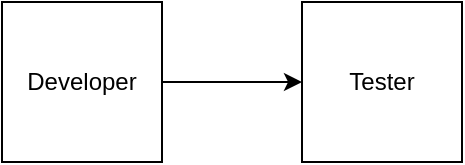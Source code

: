 <mxfile version="16.5.2" type="github"><diagram id="ufI--gWxLVTuyhA09CNq" name="Page-1"><mxGraphModel dx="1108" dy="482" grid="1" gridSize="10" guides="1" tooltips="1" connect="1" arrows="1" fold="1" page="1" pageScale="1" pageWidth="850" pageHeight="1100" math="0" shadow="0"><root><mxCell id="0"/><mxCell id="1" parent="0"/><mxCell id="vKfJOtH6DfSCyNnx-ZGo-1" value="Developer" style="whiteSpace=wrap;html=1;aspect=fixed;" vertex="1" parent="1"><mxGeometry x="10" y="40" width="80" height="80" as="geometry"/></mxCell><mxCell id="vKfJOtH6DfSCyNnx-ZGo-2" value="Tester" style="whiteSpace=wrap;html=1;aspect=fixed;" vertex="1" parent="1"><mxGeometry x="160" y="40" width="80" height="80" as="geometry"/></mxCell><mxCell id="vKfJOtH6DfSCyNnx-ZGo-3" value="" style="endArrow=classic;html=1;rounded=0;entryX=0;entryY=0.5;entryDx=0;entryDy=0;" edge="1" parent="1" target="vKfJOtH6DfSCyNnx-ZGo-2"><mxGeometry width="50" height="50" relative="1" as="geometry"><mxPoint x="90" y="80" as="sourcePoint"/><mxPoint x="140" y="30" as="targetPoint"/></mxGeometry></mxCell></root></mxGraphModel></diagram></mxfile>